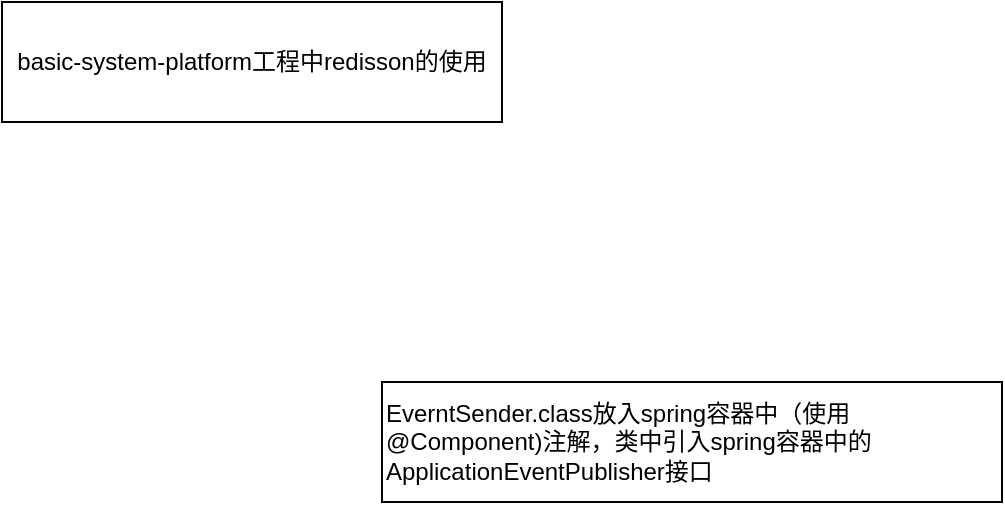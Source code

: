 <mxfile version="20.8.5" type="github"><diagram id="lzR9WTqNMokMjlMZCket" name="第 1 页"><mxGraphModel dx="1050" dy="549" grid="1" gridSize="10" guides="1" tooltips="1" connect="1" arrows="1" fold="1" page="1" pageScale="1" pageWidth="827" pageHeight="1169" math="0" shadow="0"><root><mxCell id="0"/><mxCell id="1" parent="0"/><mxCell id="b4XzP5kvtJkdpVzACAJ3-1" value="basic-system-platform工程中redisson的使用" style="rounded=0;whiteSpace=wrap;html=1;" vertex="1" parent="1"><mxGeometry width="250" height="60" as="geometry"/></mxCell><mxCell id="b4XzP5kvtJkdpVzACAJ3-2" value="EverntSender.class放入spring容器中（使用@Component)注解，类中引入spring容器中的ApplicationEventPublisher接口" style="rounded=0;whiteSpace=wrap;html=1;align=left;" vertex="1" parent="1"><mxGeometry x="190" y="190" width="310" height="60" as="geometry"/></mxCell></root></mxGraphModel></diagram></mxfile>